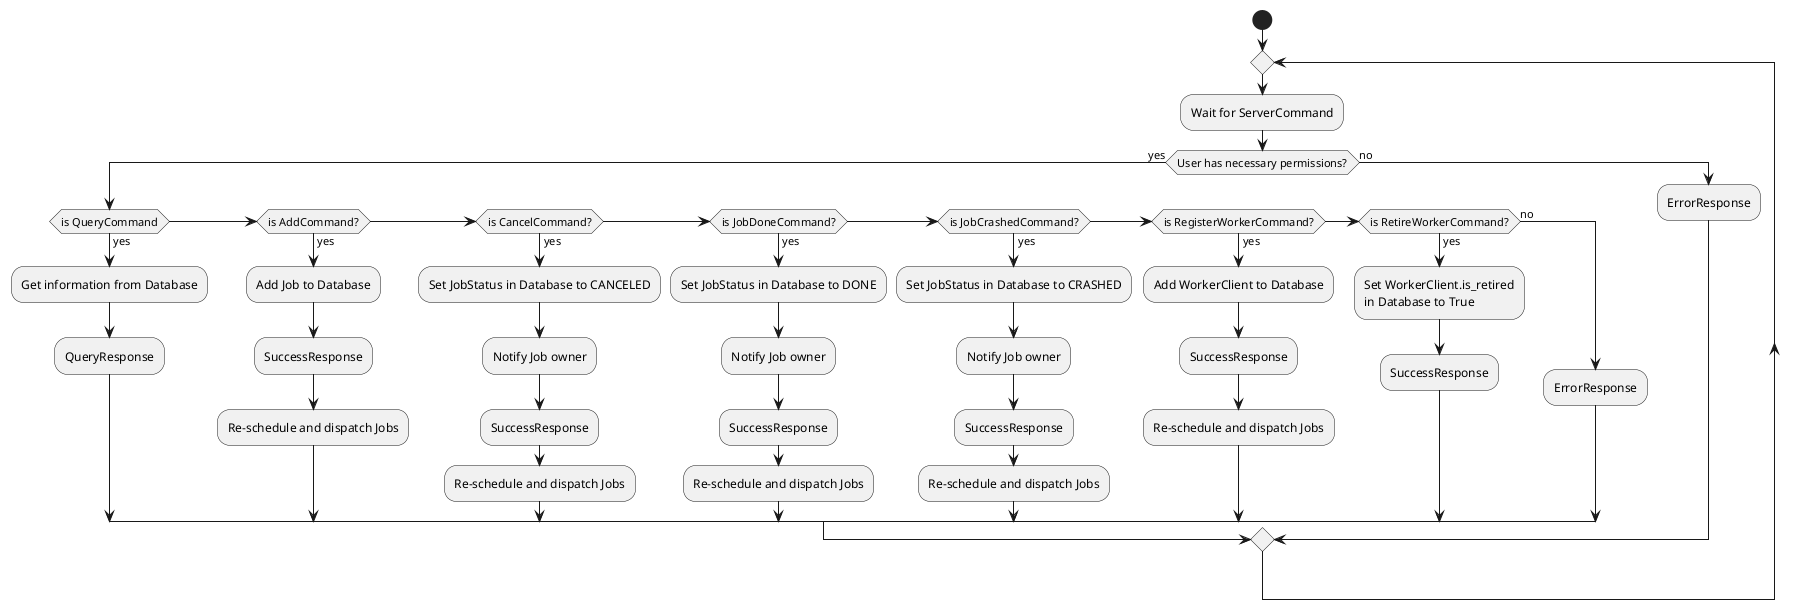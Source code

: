 @startuml
start
repeat
    :Wait for ServerCommand;
    if (User has necessary permissions?) then (yes)
        if (is QueryCommand) then (yes)
            :Get information from Database;
            :QueryResponse;
        elseif (is AddCommand?) then (yes)
            :Add Job to Database;
            :SuccessResponse;
            :Re-schedule and dispatch Jobs;
        elseif (is CancelCommand?) then (yes)
            :Set JobStatus in Database to CANCELED;
            :Notify Job owner;
            :SuccessResponse;
            :Re-schedule and dispatch Jobs;
        elseif (is JobDoneCommand?) then (yes)
            :Set JobStatus in Database to DONE;
            :Notify Job owner;
            :SuccessResponse;
            :Re-schedule and dispatch Jobs;
        elseif (is JobCrashedCommand?) then (yes)
            :Set JobStatus in Database to CRASHED;
            :Notify Job owner;
            :SuccessResponse;
            :Re-schedule and dispatch Jobs;
        elseif (is RegisterWorkerCommand?) then (yes)
            :Add WorkerClient to Database;
            :SuccessResponse;
            :Re-schedule and dispatch Jobs;
        elseif (is RetireWorkerCommand?) then (yes)
            :Set WorkerClient.is_retired\nin Database to True;
            :SuccessResponse;
        else (no)
            :ErrorResponse;
        endif
    else (no)
        :ErrorResponse;
    endif
@enduml
